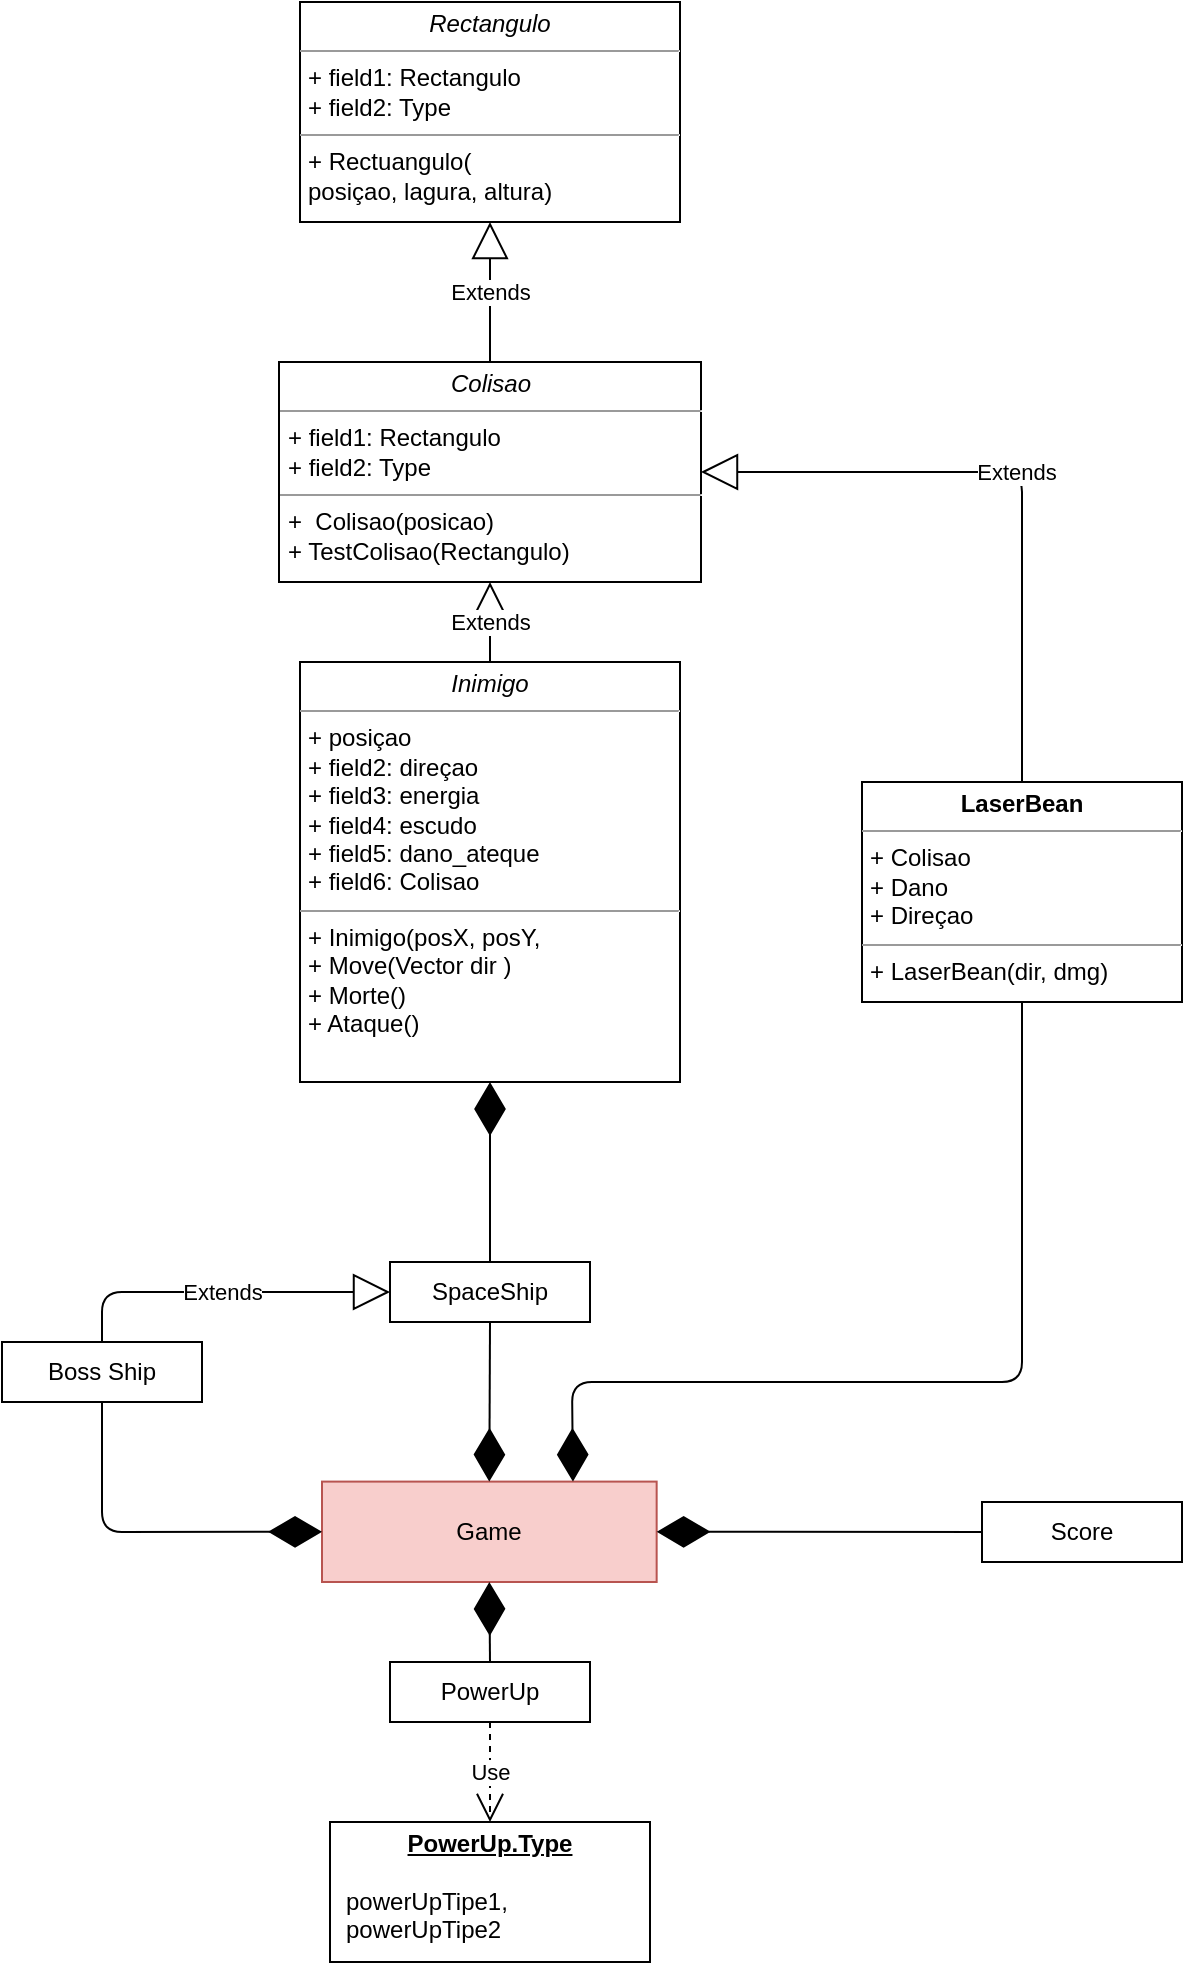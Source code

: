 <mxfile version="12.7.8" type="device"><diagram id="SCXI42_mj1QMngkLn1tZ" name="SpaceShip"><mxGraphModel dx="558" dy="1041" grid="1" gridSize="10" guides="1" tooltips="1" connect="1" arrows="1" fold="1" page="1" pageScale="1" pageWidth="827" pageHeight="1169" math="0" shadow="0"><root><mxCell id="0"/><mxCell id="1" parent="0"/><mxCell id="mbUVk83ROA7jrX2IrojH-1" value="SpaceShip" style="rounded=0;whiteSpace=wrap;html=1;" vertex="1" parent="1"><mxGeometry x="364" y="710" width="100" height="30" as="geometry"/></mxCell><mxCell id="mbUVk83ROA7jrX2IrojH-3" value="&lt;p style=&quot;margin: 0px ; margin-top: 4px ; text-align: center&quot;&gt;&lt;i&gt;Inimigo&lt;/i&gt;&lt;/p&gt;&lt;hr size=&quot;1&quot;&gt;&lt;p style=&quot;margin: 0px ; margin-left: 4px&quot;&gt;+ posiçao&lt;br&gt;+ field2: direçao&lt;/p&gt;&lt;p style=&quot;margin: 0px ; margin-left: 4px&quot;&gt;+ field3: energia&lt;/p&gt;&lt;p style=&quot;margin: 0px ; margin-left: 4px&quot;&gt;+ field4: escudo&lt;/p&gt;&lt;p style=&quot;margin: 0px ; margin-left: 4px&quot;&gt;+ field5: dano_ateque&lt;/p&gt;&lt;p style=&quot;margin: 0px ; margin-left: 4px&quot;&gt;+ field6: Colisao&lt;/p&gt;&lt;hr size=&quot;1&quot;&gt;&lt;p style=&quot;margin: 0px ; margin-left: 4px&quot;&gt;+ Inimigo(posX, posY,&amp;nbsp;&lt;/p&gt;&lt;p style=&quot;margin: 0px ; margin-left: 4px&quot;&gt;+ Move(Vector dir )&lt;br&gt;+ Morte()&lt;/p&gt;&lt;p style=&quot;margin: 0px ; margin-left: 4px&quot;&gt;+ Ataque()&lt;/p&gt;" style="verticalAlign=top;align=left;overflow=fill;fontSize=12;fontFamily=Helvetica;html=1;" vertex="1" parent="1"><mxGeometry x="319" y="410" width="190" height="210" as="geometry"/></mxCell><mxCell id="mbUVk83ROA7jrX2IrojH-8" value="&lt;p style=&quot;margin: 0px ; margin-top: 4px ; text-align: center&quot;&gt;&lt;i&gt;Colisao&lt;/i&gt;&lt;/p&gt;&lt;hr size=&quot;1&quot;&gt;&lt;p style=&quot;margin: 0px ; margin-left: 4px&quot;&gt;+ field1: Rectangulo&lt;br&gt;+ field2: Type&lt;/p&gt;&lt;hr size=&quot;1&quot;&gt;&lt;p style=&quot;margin: 0px ; margin-left: 4px&quot;&gt;+&amp;nbsp; Colisao(posicao)&lt;/p&gt;&lt;p style=&quot;margin: 0px ; margin-left: 4px&quot;&gt;+ TestColisao(Rectangulo)&lt;br&gt;&lt;br&gt;&lt;/p&gt;" style="verticalAlign=top;align=left;overflow=fill;fontSize=12;fontFamily=Helvetica;html=1;" vertex="1" parent="1"><mxGeometry x="308.5" y="260" width="211" height="110" as="geometry"/></mxCell><mxCell id="mbUVk83ROA7jrX2IrojH-9" value="" style="endArrow=diamondThin;endFill=1;endSize=24;html=1;entryX=0.5;entryY=1;entryDx=0;entryDy=0;exitX=0.5;exitY=0;exitDx=0;exitDy=0;" edge="1" parent="1" source="mbUVk83ROA7jrX2IrojH-1" target="mbUVk83ROA7jrX2IrojH-3"><mxGeometry width="160" relative="1" as="geometry"><mxPoint x="400" y="790" as="sourcePoint"/><mxPoint x="560" y="790" as="targetPoint"/></mxGeometry></mxCell><mxCell id="mbUVk83ROA7jrX2IrojH-12" value="&lt;p style=&quot;margin: 0px ; margin-top: 4px ; text-align: center&quot;&gt;&lt;i&gt;Rectangulo&lt;/i&gt;&lt;/p&gt;&lt;hr size=&quot;1&quot;&gt;&lt;p style=&quot;margin: 0px ; margin-left: 4px&quot;&gt;+ field1: Rectangulo&lt;br&gt;+ field2: Type&lt;/p&gt;&lt;hr size=&quot;1&quot;&gt;&lt;p style=&quot;margin: 0px ; margin-left: 4px&quot;&gt;+ Rectuangulo(&lt;/p&gt;&lt;p style=&quot;margin: 0px ; margin-left: 4px&quot;&gt;posiçao, lagura, altura)&lt;br&gt;&lt;br&gt;&lt;/p&gt;" style="verticalAlign=top;align=left;overflow=fill;fontSize=12;fontFamily=Helvetica;html=1;" vertex="1" parent="1"><mxGeometry x="319" y="80" width="190" height="110" as="geometry"/></mxCell><mxCell id="mbUVk83ROA7jrX2IrojH-17" value="Extends" style="endArrow=block;endSize=16;endFill=0;html=1;entryX=1;entryY=0.5;entryDx=0;entryDy=0;exitX=0.5;exitY=0;exitDx=0;exitDy=0;" edge="1" parent="1" source="mbUVk83ROA7jrX2IrojH-37" target="mbUVk83ROA7jrX2IrojH-8"><mxGeometry width="160" relative="1" as="geometry"><mxPoint x="610" y="460" as="sourcePoint"/><mxPoint x="770" y="460" as="targetPoint"/><Array as="points"><mxPoint x="680" y="315"/></Array></mxGeometry></mxCell><mxCell id="mbUVk83ROA7jrX2IrojH-18" value="Game" style="rounded=0;whiteSpace=wrap;html=1;fillColor=#f8cecc;strokeColor=#b85450;" vertex="1" parent="1"><mxGeometry x="330" y="819.8" width="167.33" height="50.2" as="geometry"/></mxCell><mxCell id="mbUVk83ROA7jrX2IrojH-19" value="" style="endArrow=diamondThin;endFill=1;endSize=24;html=1;exitX=0.5;exitY=1;exitDx=0;exitDy=0;entryX=0.5;entryY=0;entryDx=0;entryDy=0;" edge="1" parent="1" source="mbUVk83ROA7jrX2IrojH-1" target="mbUVk83ROA7jrX2IrojH-18"><mxGeometry width="160" relative="1" as="geometry"><mxPoint x="440" y="850" as="sourcePoint"/><mxPoint x="360" y="780" as="targetPoint"/></mxGeometry></mxCell><mxCell id="mbUVk83ROA7jrX2IrojH-20" value="Score" style="rounded=0;whiteSpace=wrap;html=1;" vertex="1" parent="1"><mxGeometry x="660" y="830" width="100" height="30" as="geometry"/></mxCell><mxCell id="mbUVk83ROA7jrX2IrojH-21" value="" style="endArrow=diamondThin;endFill=1;endSize=24;html=1;entryX=1;entryY=0.5;entryDx=0;entryDy=0;exitX=0;exitY=0.5;exitDx=0;exitDy=0;" edge="1" parent="1" source="mbUVk83ROA7jrX2IrojH-20" target="mbUVk83ROA7jrX2IrojH-18"><mxGeometry width="160" relative="1" as="geometry"><mxPoint x="622" y="850" as="sourcePoint"/><mxPoint x="480" y="845" as="targetPoint"/></mxGeometry></mxCell><mxCell id="mbUVk83ROA7jrX2IrojH-22" value="" style="endArrow=diamondThin;endFill=1;endSize=24;html=1;entryX=0.75;entryY=0;entryDx=0;entryDy=0;exitX=0.5;exitY=1;exitDx=0;exitDy=0;" edge="1" parent="1" source="mbUVk83ROA7jrX2IrojH-37" target="mbUVk83ROA7jrX2IrojH-18"><mxGeometry width="160" relative="1" as="geometry"><mxPoint x="715.5" y="780.0" as="sourcePoint"/><mxPoint x="519.5" y="780.0" as="targetPoint"/><Array as="points"><mxPoint x="680" y="770"/><mxPoint x="455" y="770"/></Array></mxGeometry></mxCell><mxCell id="mbUVk83ROA7jrX2IrojH-23" value="PowerUp" style="rounded=0;whiteSpace=wrap;html=1;" vertex="1" parent="1"><mxGeometry x="364" y="910" width="100" height="30" as="geometry"/></mxCell><mxCell id="mbUVk83ROA7jrX2IrojH-25" value="" style="endArrow=diamondThin;endFill=1;endSize=24;html=1;entryX=0.5;entryY=1;entryDx=0;entryDy=0;exitX=0.5;exitY=0;exitDx=0;exitDy=0;" edge="1" parent="1" source="mbUVk83ROA7jrX2IrojH-23" target="mbUVk83ROA7jrX2IrojH-18"><mxGeometry width="160" relative="1" as="geometry"><mxPoint x="660" y="920.0" as="sourcePoint"/><mxPoint x="464" y="920.0" as="targetPoint"/></mxGeometry></mxCell><mxCell id="mbUVk83ROA7jrX2IrojH-26" value="Extends" style="endArrow=block;endSize=16;endFill=0;html=1;entryX=0.5;entryY=1;entryDx=0;entryDy=0;exitX=0.5;exitY=0;exitDx=0;exitDy=0;" edge="1" parent="1" source="mbUVk83ROA7jrX2IrojH-3" target="mbUVk83ROA7jrX2IrojH-8"><mxGeometry width="160" relative="1" as="geometry"><mxPoint x="220" y="470" as="sourcePoint"/><mxPoint x="380" y="470" as="targetPoint"/></mxGeometry></mxCell><mxCell id="mbUVk83ROA7jrX2IrojH-27" value="Boss Ship" style="rounded=0;whiteSpace=wrap;html=1;" vertex="1" parent="1"><mxGeometry x="170" y="750" width="100" height="30" as="geometry"/></mxCell><mxCell id="mbUVk83ROA7jrX2IrojH-28" value="Extends" style="endArrow=block;endSize=16;endFill=0;html=1;entryX=0;entryY=0.5;entryDx=0;entryDy=0;exitX=0.5;exitY=0;exitDx=0;exitDy=0;" edge="1" parent="1" source="mbUVk83ROA7jrX2IrojH-27" target="mbUVk83ROA7jrX2IrojH-1"><mxGeometry width="160" relative="1" as="geometry"><mxPoint x="424" y="480" as="sourcePoint"/><mxPoint x="424" y="390" as="targetPoint"/><Array as="points"><mxPoint x="220" y="725"/></Array></mxGeometry></mxCell><mxCell id="mbUVk83ROA7jrX2IrojH-29" value="" style="endArrow=diamondThin;endFill=1;endSize=24;html=1;exitX=0.5;exitY=1;exitDx=0;exitDy=0;entryX=0;entryY=0.5;entryDx=0;entryDy=0;" edge="1" parent="1" source="mbUVk83ROA7jrX2IrojH-27" target="mbUVk83ROA7jrX2IrojH-18"><mxGeometry width="160" relative="1" as="geometry"><mxPoint x="424" y="750" as="sourcePoint"/><mxPoint x="424" y="840" as="targetPoint"/><Array as="points"><mxPoint x="220" y="845"/></Array></mxGeometry></mxCell><mxCell id="mbUVk83ROA7jrX2IrojH-34" value="&lt;p style=&quot;margin: 0px ; margin-top: 4px ; text-align: center ; text-decoration: underline&quot;&gt;&lt;b&gt;PowerUp.Type&lt;/b&gt;&lt;/p&gt;&lt;p style=&quot;margin: 0px ; margin-left: 8px&quot;&gt;&lt;br&gt;&lt;/p&gt;&lt;p style=&quot;margin: 0px ; margin-left: 8px&quot;&gt;powerUpTipe1,&lt;/p&gt;&lt;p style=&quot;margin: 0px ; margin-left: 8px&quot;&gt;powerUpTipe2&lt;br&gt;&lt;br&gt;&lt;/p&gt;" style="verticalAlign=top;align=left;overflow=fill;fontSize=12;fontFamily=Helvetica;html=1;" vertex="1" parent="1"><mxGeometry x="334" y="990" width="160" height="70" as="geometry"/></mxCell><mxCell id="mbUVk83ROA7jrX2IrojH-35" value="Use" style="endArrow=open;endSize=12;dashed=1;html=1;exitX=0.5;exitY=1;exitDx=0;exitDy=0;entryX=0.5;entryY=0;entryDx=0;entryDy=0;" edge="1" parent="1" source="mbUVk83ROA7jrX2IrojH-23" target="mbUVk83ROA7jrX2IrojH-34"><mxGeometry width="160" relative="1" as="geometry"><mxPoint x="220" y="1020" as="sourcePoint"/><mxPoint x="380" y="1020" as="targetPoint"/></mxGeometry></mxCell><mxCell id="mbUVk83ROA7jrX2IrojH-36" value="Extends" style="endArrow=block;endSize=16;endFill=0;html=1;entryX=0.5;entryY=1;entryDx=0;entryDy=0;exitX=0.5;exitY=0;exitDx=0;exitDy=0;" edge="1" parent="1" source="mbUVk83ROA7jrX2IrojH-8" target="mbUVk83ROA7jrX2IrojH-12"><mxGeometry width="160" relative="1" as="geometry"><mxPoint x="190" y="250" as="sourcePoint"/><mxPoint x="350" y="250" as="targetPoint"/></mxGeometry></mxCell><mxCell id="mbUVk83ROA7jrX2IrojH-37" value="&lt;p style=&quot;margin: 0px ; margin-top: 4px ; text-align: center&quot;&gt;&lt;b&gt;LaserBean&lt;/b&gt;&lt;/p&gt;&lt;hr size=&quot;1&quot;&gt;&lt;p style=&quot;margin: 0px ; margin-left: 4px&quot;&gt;+ Colisao&lt;/p&gt;&lt;p style=&quot;margin: 0px ; margin-left: 4px&quot;&gt;+ Dano&lt;/p&gt;&lt;p style=&quot;margin: 0px ; margin-left: 4px&quot;&gt;+ Direçao&lt;/p&gt;&lt;hr size=&quot;1&quot;&gt;&lt;p style=&quot;margin: 0px ; margin-left: 4px&quot;&gt;+ LaserBean(dir, dmg)&lt;/p&gt;" style="verticalAlign=top;align=left;overflow=fill;fontSize=12;fontFamily=Helvetica;html=1;" vertex="1" parent="1"><mxGeometry x="600" y="470" width="160" height="110" as="geometry"/></mxCell></root></mxGraphModel></diagram></mxfile>